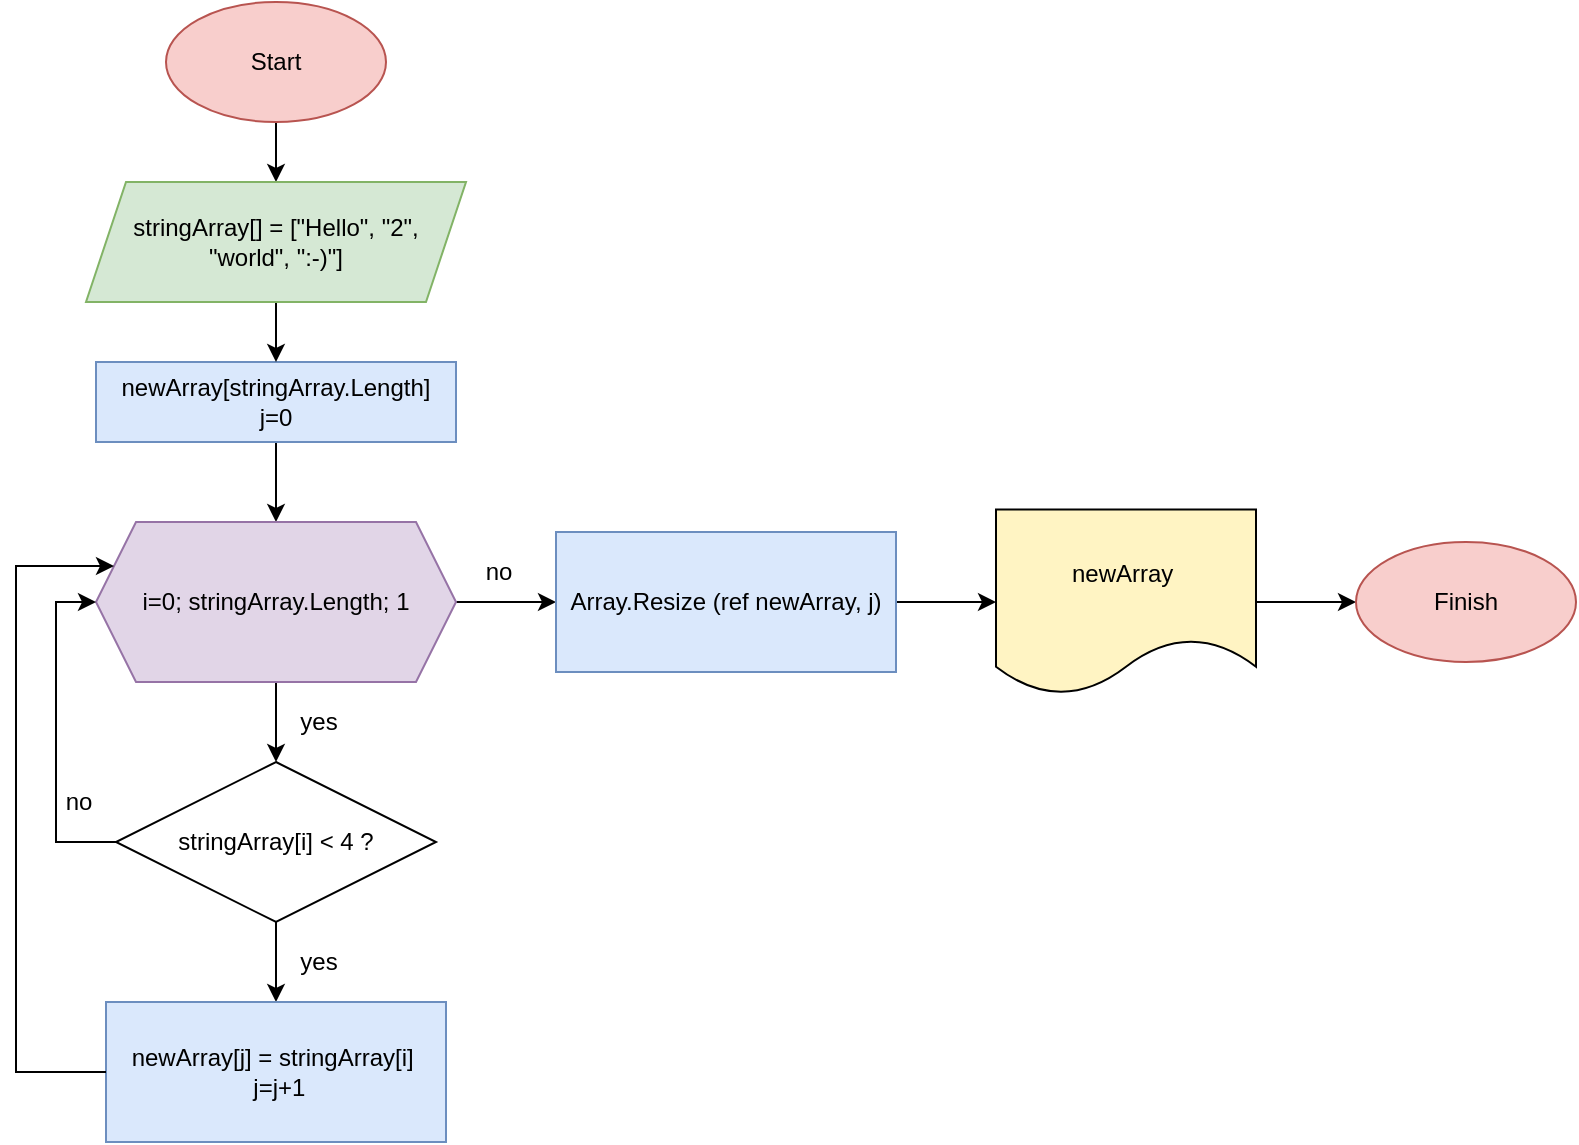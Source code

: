 <mxfile>
    <diagram id="_USyFeN3ApkN-s2v2RKK" name="Страница 1">
        <mxGraphModel dx="737" dy="412" grid="1" gridSize="10" guides="1" tooltips="1" connect="1" arrows="1" fold="1" page="1" pageScale="1" pageWidth="827" pageHeight="1169" math="0" shadow="0">
            <root>
                <mxCell id="0"/>
                <mxCell id="1" parent="0"/>
                <mxCell id="Y-MNzPwTOufIlPMaOkbO-3" value="" style="edgeStyle=orthogonalEdgeStyle;rounded=0;orthogonalLoop=1;jettySize=auto;html=1;" parent="1" source="gWUx092E-qyPtQ23KS_F-1" target="Y-MNzPwTOufIlPMaOkbO-1" edge="1">
                    <mxGeometry relative="1" as="geometry"/>
                </mxCell>
                <mxCell id="gWUx092E-qyPtQ23KS_F-1" value="Start" style="ellipse;whiteSpace=wrap;html=1;fillColor=#f8cecc;strokeColor=#b85450;fontColor=#000000;" parent="1" vertex="1">
                    <mxGeometry x="145" y="30" width="110" height="60" as="geometry"/>
                </mxCell>
                <mxCell id="Y-MNzPwTOufIlPMaOkbO-6" value="" style="edgeStyle=orthogonalEdgeStyle;rounded=0;orthogonalLoop=1;jettySize=auto;html=1;" parent="1" source="gWUx092E-qyPtQ23KS_F-20" target="Y-MNzPwTOufIlPMaOkbO-5" edge="1">
                    <mxGeometry relative="1" as="geometry"/>
                </mxCell>
                <mxCell id="gWUx092E-qyPtQ23KS_F-20" value="&lt;font color=&quot;#000000&quot;&gt;newArray[stringArray.Length]&lt;br&gt;j=0&lt;/font&gt;" style="rounded=0;whiteSpace=wrap;html=1;fillColor=#dae8fc;strokeColor=#6c8ebf;" parent="1" vertex="1">
                    <mxGeometry x="110" y="210" width="180" height="40" as="geometry"/>
                </mxCell>
                <mxCell id="Y-MNzPwTOufIlPMaOkbO-4" value="" style="edgeStyle=orthogonalEdgeStyle;rounded=0;orthogonalLoop=1;jettySize=auto;html=1;" parent="1" source="Y-MNzPwTOufIlPMaOkbO-1" target="gWUx092E-qyPtQ23KS_F-20" edge="1">
                    <mxGeometry relative="1" as="geometry"/>
                </mxCell>
                <mxCell id="Y-MNzPwTOufIlPMaOkbO-1" value="&lt;font color=&quot;#000000&quot;&gt;stringArray[] = [&quot;Hello&quot;, &quot;2&quot;, &lt;br&gt;&quot;world&quot;, &quot;:-)&quot;]&lt;/font&gt;" style="shape=parallelogram;perimeter=parallelogramPerimeter;whiteSpace=wrap;html=1;fixedSize=1;fillColor=#d5e8d4;strokeColor=#82b366;" parent="1" vertex="1">
                    <mxGeometry x="105" y="120" width="190" height="60" as="geometry"/>
                </mxCell>
                <mxCell id="Y-MNzPwTOufIlPMaOkbO-8" value="" style="edgeStyle=orthogonalEdgeStyle;rounded=0;orthogonalLoop=1;jettySize=auto;html=1;" parent="1" source="Y-MNzPwTOufIlPMaOkbO-5" target="Y-MNzPwTOufIlPMaOkbO-7" edge="1">
                    <mxGeometry relative="1" as="geometry"/>
                </mxCell>
                <mxCell id="Y-MNzPwTOufIlPMaOkbO-18" value="" style="edgeStyle=orthogonalEdgeStyle;rounded=0;orthogonalLoop=1;jettySize=auto;html=1;" parent="1" source="Y-MNzPwTOufIlPMaOkbO-5" target="Y-MNzPwTOufIlPMaOkbO-17" edge="1">
                    <mxGeometry relative="1" as="geometry"/>
                </mxCell>
                <mxCell id="Y-MNzPwTOufIlPMaOkbO-5" value="&lt;font color=&quot;#000000&quot;&gt;i=0; stringArray.Length; 1&lt;/font&gt;" style="shape=hexagon;perimeter=hexagonPerimeter2;whiteSpace=wrap;html=1;fixedSize=1;fillColor=#e1d5e7;strokeColor=#9673a6;" parent="1" vertex="1">
                    <mxGeometry x="110" y="290" width="180" height="80" as="geometry"/>
                </mxCell>
                <mxCell id="Y-MNzPwTOufIlPMaOkbO-10" value="" style="edgeStyle=orthogonalEdgeStyle;rounded=0;orthogonalLoop=1;jettySize=auto;html=1;" parent="1" source="Y-MNzPwTOufIlPMaOkbO-7" target="Y-MNzPwTOufIlPMaOkbO-9" edge="1">
                    <mxGeometry relative="1" as="geometry"/>
                </mxCell>
                <mxCell id="Y-MNzPwTOufIlPMaOkbO-7" value="stringArray[i] &amp;lt; 4 ?" style="rhombus;whiteSpace=wrap;html=1;" parent="1" vertex="1">
                    <mxGeometry x="120" y="410" width="160" height="80" as="geometry"/>
                </mxCell>
                <mxCell id="Y-MNzPwTOufIlPMaOkbO-9" value="newArray[j] = stringArray[i]&amp;nbsp;&lt;br&gt;&amp;nbsp;j=j+1" style="rounded=0;whiteSpace=wrap;html=1;fillColor=#dae8fc;strokeColor=#6c8ebf;fontColor=#000000;" parent="1" vertex="1">
                    <mxGeometry x="115" y="530" width="170" height="70" as="geometry"/>
                </mxCell>
                <mxCell id="Y-MNzPwTOufIlPMaOkbO-11" value="yes" style="text;html=1;strokeColor=none;fillColor=none;align=center;verticalAlign=middle;whiteSpace=wrap;rounded=0;" parent="1" vertex="1">
                    <mxGeometry x="200" y="370" width="42.5" height="40" as="geometry"/>
                </mxCell>
                <mxCell id="Y-MNzPwTOufIlPMaOkbO-12" value="yes" style="text;html=1;strokeColor=none;fillColor=none;align=center;verticalAlign=middle;whiteSpace=wrap;rounded=0;" parent="1" vertex="1">
                    <mxGeometry x="200" y="490" width="42.5" height="40" as="geometry"/>
                </mxCell>
                <mxCell id="Y-MNzPwTOufIlPMaOkbO-13" value="" style="endArrow=classic;html=1;rounded=0;exitX=0;exitY=0.5;exitDx=0;exitDy=0;entryX=0;entryY=0.25;entryDx=0;entryDy=0;" parent="1" source="Y-MNzPwTOufIlPMaOkbO-9" target="Y-MNzPwTOufIlPMaOkbO-5" edge="1">
                    <mxGeometry width="50" height="50" relative="1" as="geometry">
                        <mxPoint x="112.5" y="574.25" as="sourcePoint"/>
                        <mxPoint x="115" y="470" as="targetPoint"/>
                        <Array as="points">
                            <mxPoint x="70" y="565"/>
                            <mxPoint x="70" y="312"/>
                        </Array>
                    </mxGeometry>
                </mxCell>
                <mxCell id="Y-MNzPwTOufIlPMaOkbO-15" value="" style="endArrow=classic;html=1;rounded=0;exitX=0;exitY=0.5;exitDx=0;exitDy=0;entryX=0;entryY=0.5;entryDx=0;entryDy=0;" parent="1" source="Y-MNzPwTOufIlPMaOkbO-7" target="Y-MNzPwTOufIlPMaOkbO-5" edge="1">
                    <mxGeometry width="50" height="50" relative="1" as="geometry">
                        <mxPoint x="390" y="470" as="sourcePoint"/>
                        <mxPoint x="100" y="330" as="targetPoint"/>
                        <Array as="points">
                            <mxPoint x="90" y="450"/>
                            <mxPoint x="90" y="330"/>
                        </Array>
                    </mxGeometry>
                </mxCell>
                <mxCell id="Y-MNzPwTOufIlPMaOkbO-16" value="no" style="text;html=1;strokeColor=none;fillColor=none;align=center;verticalAlign=middle;whiteSpace=wrap;rounded=0;" parent="1" vertex="1">
                    <mxGeometry x="80" y="410" width="42.5" height="40" as="geometry"/>
                </mxCell>
                <mxCell id="Y-MNzPwTOufIlPMaOkbO-21" value="" style="edgeStyle=orthogonalEdgeStyle;rounded=0;orthogonalLoop=1;jettySize=auto;html=1;" parent="1" source="Y-MNzPwTOufIlPMaOkbO-17" target="Y-MNzPwTOufIlPMaOkbO-20" edge="1">
                    <mxGeometry relative="1" as="geometry"/>
                </mxCell>
                <mxCell id="Y-MNzPwTOufIlPMaOkbO-17" value="Array.Resize (ref newArray, j)" style="rounded=0;whiteSpace=wrap;html=1;fillColor=#dae8fc;strokeColor=#6c8ebf;fontColor=#000000;" parent="1" vertex="1">
                    <mxGeometry x="340" y="295" width="170" height="70" as="geometry"/>
                </mxCell>
                <mxCell id="Y-MNzPwTOufIlPMaOkbO-19" value="no" style="text;html=1;strokeColor=none;fillColor=none;align=center;verticalAlign=middle;whiteSpace=wrap;rounded=0;" parent="1" vertex="1">
                    <mxGeometry x="290" y="295" width="42.5" height="40" as="geometry"/>
                </mxCell>
                <mxCell id="Y-MNzPwTOufIlPMaOkbO-23" value="" style="edgeStyle=orthogonalEdgeStyle;rounded=0;orthogonalLoop=1;jettySize=auto;html=1;" parent="1" source="Y-MNzPwTOufIlPMaOkbO-20" target="Y-MNzPwTOufIlPMaOkbO-22" edge="1">
                    <mxGeometry relative="1" as="geometry"/>
                </mxCell>
                <mxCell id="Y-MNzPwTOufIlPMaOkbO-20" value="newArray&amp;nbsp;" style="shape=document;whiteSpace=wrap;html=1;boundedLbl=1;fillColor=#FFF4C3;fontColor=#000000;" parent="1" vertex="1">
                    <mxGeometry x="560" y="283.75" width="130" height="92.5" as="geometry"/>
                </mxCell>
                <mxCell id="Y-MNzPwTOufIlPMaOkbO-22" value="Finish" style="ellipse;whiteSpace=wrap;html=1;fillColor=#f8cecc;strokeColor=#b85450;fontColor=#000000;" parent="1" vertex="1">
                    <mxGeometry x="740" y="300" width="110" height="60" as="geometry"/>
                </mxCell>
            </root>
        </mxGraphModel>
    </diagram>
</mxfile>